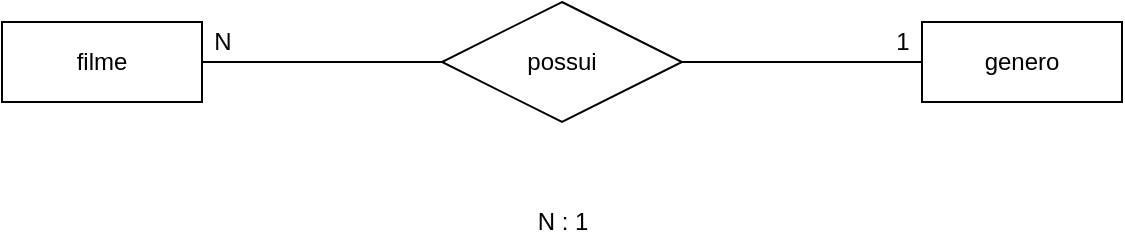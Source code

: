 <mxfile version="14.8.1" type="device"><diagram id="QWXnpwcsrBjRY8Q653s7" name="Page-1"><mxGraphModel dx="1038" dy="579" grid="1" gridSize="10" guides="1" tooltips="1" connect="1" arrows="1" fold="1" page="1" pageScale="1" pageWidth="827" pageHeight="1169" math="0" shadow="0"><root><mxCell id="0"/><mxCell id="1" parent="0"/><mxCell id="LTAWTA9XD0gJWzseklJl-5" style="edgeStyle=orthogonalEdgeStyle;rounded=0;orthogonalLoop=1;jettySize=auto;html=1;entryX=0;entryY=0.5;entryDx=0;entryDy=0;endArrow=none;endFill=0;" edge="1" parent="1" source="LTAWTA9XD0gJWzseklJl-1" target="LTAWTA9XD0gJWzseklJl-2"><mxGeometry relative="1" as="geometry"/></mxCell><mxCell id="LTAWTA9XD0gJWzseklJl-1" value="filme" style="whiteSpace=wrap;html=1;align=center;" vertex="1" parent="1"><mxGeometry x="120" y="440" width="100" height="40" as="geometry"/></mxCell><mxCell id="LTAWTA9XD0gJWzseklJl-6" style="edgeStyle=orthogonalEdgeStyle;rounded=0;orthogonalLoop=1;jettySize=auto;html=1;exitX=1;exitY=0.5;exitDx=0;exitDy=0;entryX=0;entryY=0.5;entryDx=0;entryDy=0;endArrow=none;endFill=0;" edge="1" parent="1" source="LTAWTA9XD0gJWzseklJl-2" target="LTAWTA9XD0gJWzseklJl-3"><mxGeometry relative="1" as="geometry"/></mxCell><mxCell id="LTAWTA9XD0gJWzseklJl-2" value="possui" style="shape=rhombus;perimeter=rhombusPerimeter;whiteSpace=wrap;html=1;align=center;" vertex="1" parent="1"><mxGeometry x="340" y="430" width="120" height="60" as="geometry"/></mxCell><mxCell id="LTAWTA9XD0gJWzseklJl-3" value="genero" style="whiteSpace=wrap;html=1;align=center;" vertex="1" parent="1"><mxGeometry x="580" y="440" width="100" height="40" as="geometry"/></mxCell><mxCell id="LTAWTA9XD0gJWzseklJl-4" value="N" style="text;html=1;align=center;verticalAlign=middle;resizable=0;points=[];autosize=1;strokeColor=none;" vertex="1" parent="1"><mxGeometry x="220" y="440" width="20" height="20" as="geometry"/></mxCell><mxCell id="LTAWTA9XD0gJWzseklJl-7" value="1" style="text;html=1;align=center;verticalAlign=middle;resizable=0;points=[];autosize=1;strokeColor=none;" vertex="1" parent="1"><mxGeometry x="560" y="440" width="20" height="20" as="geometry"/></mxCell><mxCell id="LTAWTA9XD0gJWzseklJl-8" value="N : 1" style="text;html=1;align=center;verticalAlign=middle;resizable=0;points=[];autosize=1;strokeColor=none;" vertex="1" parent="1"><mxGeometry x="380" y="530" width="40" height="20" as="geometry"/></mxCell></root></mxGraphModel></diagram></mxfile>